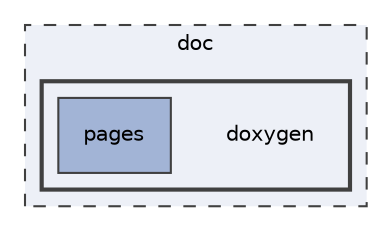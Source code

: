 digraph "doxygen"
{
 // LATEX_PDF_SIZE
  edge [fontname="Helvetica",fontsize="10",labelfontname="Helvetica",labelfontsize="10"];
  node [fontname="Helvetica",fontsize="10",shape=record];
  compound=true
  subgraph clusterdir_e68e8157741866f444e17edd764ebbae {
    graph [ bgcolor="#edf0f7", pencolor="grey25", style="filled,dashed,", label="doc", fontname="Helvetica", fontsize="10", URL="dir_e68e8157741866f444e17edd764ebbae.html"]
  subgraph clusterdir_04f2ecc425faf0d475a3caf484e551f3 {
    graph [ bgcolor="#edf0f7", pencolor="grey25", style="filled,bold,", label="", fontname="Helvetica", fontsize="10", URL="dir_04f2ecc425faf0d475a3caf484e551f3.html"]
    dir_04f2ecc425faf0d475a3caf484e551f3 [shape=plaintext, label="doxygen"];
  dir_f72165a8ef14c681a7fa212fcb0344d5 [shape=box, label="pages", style="filled,", fillcolor="#a2b4d6", color="grey25", URL="dir_f72165a8ef14c681a7fa212fcb0344d5.html"];
  }
  }
}
